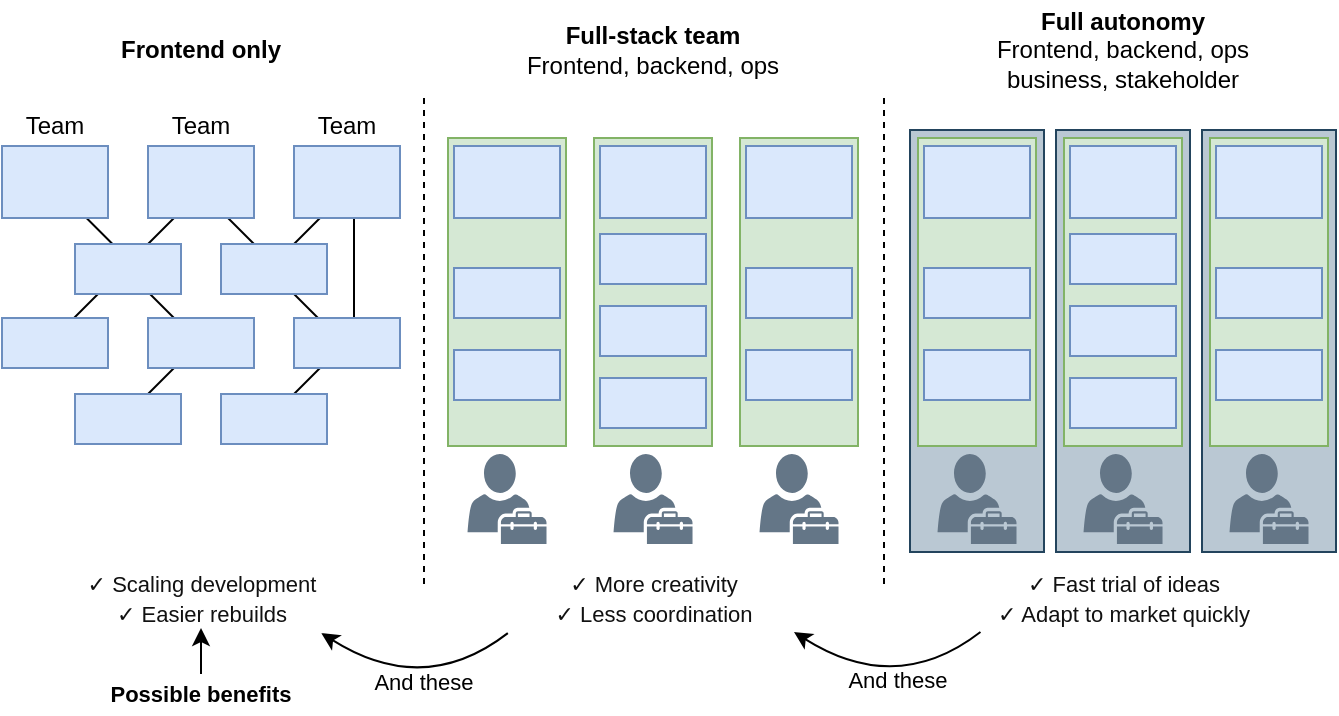 <mxfile version="17.4.5" type="onedrive"><diagram id="vU2Vv2gHrThwLEHr2VR0" name="Page-1"><mxGraphModel grid="0" page="1" gridSize="10" guides="1" tooltips="1" connect="1" arrows="1" fold="1" pageScale="1" pageWidth="675" pageHeight="360" math="0" shadow="0"><root><mxCell id="0"/><mxCell id="1" parent="0"/><mxCell id="NI8gih9lu_rrAWI30HxE-67" value="" style="endArrow=none;html=1;rounded=0;" edge="1" parent="1"><mxGeometry width="50" height="50" relative="1" as="geometry"><mxPoint x="130.0" y="122" as="sourcePoint"/><mxPoint x="117.0" y="109" as="targetPoint"/></mxGeometry></mxCell><mxCell id="NI8gih9lu_rrAWI30HxE-72" value="" style="endArrow=none;html=1;rounded=0;" edge="1" parent="1"><mxGeometry width="50" height="50" relative="1" as="geometry"><mxPoint x="180" y="159" as="sourcePoint"/><mxPoint x="180" y="109" as="targetPoint"/></mxGeometry></mxCell><mxCell id="NI8gih9lu_rrAWI30HxE-65" value="" style="endArrow=none;html=1;rounded=0;" edge="1" parent="1"><mxGeometry width="50" height="50" relative="1" as="geometry"><mxPoint x="150" y="197" as="sourcePoint"/><mxPoint x="163" y="184" as="targetPoint"/></mxGeometry></mxCell><mxCell id="NI8gih9lu_rrAWI30HxE-64" value="" style="endArrow=none;html=1;rounded=0;" edge="1" parent="1"><mxGeometry width="50" height="50" relative="1" as="geometry"><mxPoint x="77" y="197" as="sourcePoint"/><mxPoint x="90" y="184" as="targetPoint"/></mxGeometry></mxCell><mxCell id="NI8gih9lu_rrAWI30HxE-69" value="" style="endArrow=none;html=1;rounded=0;" edge="1" parent="1"><mxGeometry width="50" height="50" relative="1" as="geometry"><mxPoint x="59.25" y="122" as="sourcePoint"/><mxPoint x="46.25" y="109" as="targetPoint"/></mxGeometry></mxCell><mxCell id="NI8gih9lu_rrAWI30HxE-66" value="" style="endArrow=none;html=1;rounded=0;" edge="1" parent="1"><mxGeometry width="50" height="50" relative="1" as="geometry"><mxPoint x="150" y="122" as="sourcePoint"/><mxPoint x="163" y="109" as="targetPoint"/></mxGeometry></mxCell><mxCell id="NI8gih9lu_rrAWI30HxE-71" value="" style="endArrow=none;html=1;rounded=0;" edge="1" parent="1"><mxGeometry width="50" height="50" relative="1" as="geometry"><mxPoint x="163.0" y="160" as="sourcePoint"/><mxPoint x="150.0" y="147.0" as="targetPoint"/></mxGeometry></mxCell><mxCell id="NI8gih9lu_rrAWI30HxE-70" value="" style="endArrow=none;html=1;rounded=0;" edge="1" parent="1"><mxGeometry width="50" height="50" relative="1" as="geometry"><mxPoint x="90.0" y="159" as="sourcePoint"/><mxPoint x="77.0" y="146" as="targetPoint"/></mxGeometry></mxCell><mxCell id="NI8gih9lu_rrAWI30HxE-63" value="" style="endArrow=none;html=1;rounded=0;" edge="1" parent="1"><mxGeometry width="50" height="50" relative="1" as="geometry"><mxPoint x="40" y="159" as="sourcePoint"/><mxPoint x="90" y="109" as="targetPoint"/></mxGeometry></mxCell><mxCell id="NI8gih9lu_rrAWI30HxE-30" value="" style="rounded=0;whiteSpace=wrap;html=1;fillColor=#DAE8FC;strokeColor=#6C8EBF;" vertex="1" parent="1"><mxGeometry x="77" y="73" width="53" height="36" as="geometry"/></mxCell><mxCell id="NI8gih9lu_rrAWI30HxE-22" value="" style="rounded=0;whiteSpace=wrap;html=1;fillColor=#BAC8D3;strokeColor=#23445D;" vertex="1" parent="1"><mxGeometry x="531" y="65" width="67" height="211" as="geometry"/></mxCell><mxCell id="NI8gih9lu_rrAWI30HxE-21" value="" style="rounded=0;whiteSpace=wrap;html=1;fillColor=#BAC8D3;strokeColor=#23445D;" vertex="1" parent="1"><mxGeometry x="604" y="65" width="67" height="211" as="geometry"/></mxCell><mxCell id="NI8gih9lu_rrAWI30HxE-20" value="" style="rounded=0;whiteSpace=wrap;html=1;fillColor=#BAC8D3;strokeColor=#23445D;" vertex="1" parent="1"><mxGeometry x="458" y="65" width="67" height="211" as="geometry"/></mxCell><mxCell id="NI8gih9lu_rrAWI30HxE-13" value="" style="rounded=0;whiteSpace=wrap;html=1;fillColor=#D5E8D4;strokeColor=#82B366;" vertex="1" parent="1"><mxGeometry x="608" y="69" width="59" height="154" as="geometry"/></mxCell><mxCell id="NI8gih9lu_rrAWI30HxE-14" value="" style="rounded=0;whiteSpace=wrap;html=1;fillColor=#D5E8D4;strokeColor=#82B366;" vertex="1" parent="1"><mxGeometry x="535" y="69" width="59" height="154" as="geometry"/></mxCell><mxCell id="NI8gih9lu_rrAWI30HxE-15" value="" style="rounded=0;whiteSpace=wrap;html=1;fillColor=#D5E8D4;strokeColor=#82B366;" vertex="1" parent="1"><mxGeometry x="462" y="69" width="59" height="154" as="geometry"/></mxCell><mxCell id="NI8gih9lu_rrAWI30HxE-16" value="" style="rounded=0;whiteSpace=wrap;html=1;fillColor=#DAE8FC;strokeColor=#23445d;" vertex="1" parent="1"><mxGeometry x="465" y="73" width="53" height="36" as="geometry"/></mxCell><mxCell id="NI8gih9lu_rrAWI30HxE-17" value="" style="rounded=0;whiteSpace=wrap;html=1;fillColor=#DAE8FC;strokeColor=#23445d;" vertex="1" parent="1"><mxGeometry x="538" y="73" width="53" height="36" as="geometry"/></mxCell><mxCell id="NI8gih9lu_rrAWI30HxE-18" value="" style="rounded=0;whiteSpace=wrap;html=1;fillColor=#DAE8FC;strokeColor=#23445d;" vertex="1" parent="1"><mxGeometry x="611" y="73" width="53" height="36" as="geometry"/></mxCell><mxCell id="NI8gih9lu_rrAWI30HxE-23" value="" style="rounded=0;whiteSpace=wrap;html=1;fillColor=#D5E8D4;strokeColor=#82B366;" vertex="1" parent="1"><mxGeometry x="373" y="69" width="59" height="154" as="geometry"/></mxCell><mxCell id="NI8gih9lu_rrAWI30HxE-24" value="" style="rounded=0;whiteSpace=wrap;html=1;fillColor=#D5E8D4;strokeColor=#82B366;" vertex="1" parent="1"><mxGeometry x="300" y="69" width="59" height="154" as="geometry"/></mxCell><mxCell id="NI8gih9lu_rrAWI30HxE-25" value="" style="rounded=0;whiteSpace=wrap;html=1;fillColor=#D5E8D4;strokeColor=#82B366;" vertex="1" parent="1"><mxGeometry x="227" y="69" width="59" height="154" as="geometry"/></mxCell><mxCell id="NI8gih9lu_rrAWI30HxE-26" value="" style="rounded=0;whiteSpace=wrap;html=1;fillColor=#DAE8FC;strokeColor=#6C8EBF;" vertex="1" parent="1"><mxGeometry x="230" y="73" width="53" height="36" as="geometry"/></mxCell><mxCell id="NI8gih9lu_rrAWI30HxE-27" value="" style="rounded=0;whiteSpace=wrap;html=1;fillColor=#DAE8FC;strokeColor=#6C8EBF;" vertex="1" parent="1"><mxGeometry x="303" y="73" width="53" height="36" as="geometry"/></mxCell><mxCell id="NI8gih9lu_rrAWI30HxE-28" value="" style="rounded=0;whiteSpace=wrap;html=1;fillColor=#DAE8FC;strokeColor=#6C8EBF;" vertex="1" parent="1"><mxGeometry x="376" y="73" width="53" height="36" as="geometry"/></mxCell><mxCell id="NI8gih9lu_rrAWI30HxE-29" value="" style="rounded=0;whiteSpace=wrap;html=1;fillColor=#DAE8FC;strokeColor=#6C8EBF;" vertex="1" parent="1"><mxGeometry x="4" y="73" width="53" height="36" as="geometry"/></mxCell><mxCell id="NI8gih9lu_rrAWI30HxE-31" value="" style="rounded=0;whiteSpace=wrap;html=1;fillColor=#DAE8FC;strokeColor=#6C8EBF;" vertex="1" parent="1"><mxGeometry x="150" y="73" width="53" height="36" as="geometry"/></mxCell><mxCell id="NI8gih9lu_rrAWI30HxE-33" value="" style="endArrow=none;dashed=1;html=1;rounded=0;" edge="1" parent="1"><mxGeometry width="50" height="50" relative="1" as="geometry"><mxPoint x="215" y="292" as="sourcePoint"/><mxPoint x="215" y="49" as="targetPoint"/></mxGeometry></mxCell><mxCell id="NI8gih9lu_rrAWI30HxE-34" value="" style="endArrow=none;dashed=1;html=1;rounded=0;" edge="1" parent="1"><mxGeometry width="50" height="50" relative="1" as="geometry"><mxPoint x="445" y="292" as="sourcePoint"/><mxPoint x="445" y="46" as="targetPoint"/></mxGeometry></mxCell><mxCell id="NI8gih9lu_rrAWI30HxE-35" value="Team" style="text;html=1;strokeColor=none;fillColor=none;align=center;verticalAlign=middle;whiteSpace=wrap;rounded=0;" vertex="1" parent="1"><mxGeometry x="8" y="52" width="45" height="21" as="geometry"/></mxCell><mxCell id="NI8gih9lu_rrAWI30HxE-36" value="Team" style="text;html=1;strokeColor=none;fillColor=none;align=center;verticalAlign=middle;whiteSpace=wrap;rounded=0;" vertex="1" parent="1"><mxGeometry x="81" y="52" width="45" height="21" as="geometry"/></mxCell><mxCell id="NI8gih9lu_rrAWI30HxE-37" value="Team" style="text;html=1;strokeColor=none;fillColor=none;align=center;verticalAlign=middle;whiteSpace=wrap;rounded=0;" vertex="1" parent="1"><mxGeometry x="154" y="52" width="45" height="21" as="geometry"/></mxCell><mxCell id="NI8gih9lu_rrAWI30HxE-38" value="" style="rounded=0;whiteSpace=wrap;html=1;fillColor=#DAE8FC;strokeColor=#6C8EBF;" vertex="1" parent="1"><mxGeometry x="4" y="159" width="53" height="25" as="geometry"/></mxCell><mxCell id="NI8gih9lu_rrAWI30HxE-39" value="" style="rounded=0;whiteSpace=wrap;html=1;fillColor=#DAE8FC;strokeColor=#6C8EBF;" vertex="1" parent="1"><mxGeometry x="77" y="159" width="53" height="25" as="geometry"/></mxCell><mxCell id="NI8gih9lu_rrAWI30HxE-40" value="" style="rounded=0;whiteSpace=wrap;html=1;fillColor=#DAE8FC;strokeColor=#6C8EBF;" vertex="1" parent="1"><mxGeometry x="150" y="159" width="53" height="25" as="geometry"/></mxCell><mxCell id="NI8gih9lu_rrAWI30HxE-41" value="" style="rounded=0;whiteSpace=wrap;html=1;fillColor=#DAE8FC;strokeColor=#6C8EBF;" vertex="1" parent="1"><mxGeometry x="230" y="134" width="53" height="25" as="geometry"/></mxCell><mxCell id="NI8gih9lu_rrAWI30HxE-42" value="" style="rounded=0;whiteSpace=wrap;html=1;fillColor=#DAE8FC;strokeColor=#6C8EBF;" vertex="1" parent="1"><mxGeometry x="113.5" y="122" width="53" height="25" as="geometry"/></mxCell><mxCell id="NI8gih9lu_rrAWI30HxE-43" value="" style="rounded=0;whiteSpace=wrap;html=1;fillColor=#DAE8FC;strokeColor=#6C8EBF;" vertex="1" parent="1"><mxGeometry x="40.5" y="197" width="53" height="25" as="geometry"/></mxCell><mxCell id="NI8gih9lu_rrAWI30HxE-44" value="" style="rounded=0;whiteSpace=wrap;html=1;fillColor=#DAE8FC;strokeColor=#6C8EBF;" vertex="1" parent="1"><mxGeometry x="113.5" y="197" width="53" height="25" as="geometry"/></mxCell><mxCell id="NI8gih9lu_rrAWI30HxE-45" value="" style="rounded=0;whiteSpace=wrap;html=1;fillColor=#DAE8FC;strokeColor=#6C8EBF;" vertex="1" parent="1"><mxGeometry x="40.5" y="122" width="53" height="25" as="geometry"/></mxCell><mxCell id="NI8gih9lu_rrAWI30HxE-46" value="" style="rounded=0;whiteSpace=wrap;html=1;fillColor=#DAE8FC;strokeColor=#6C8EBF;" vertex="1" parent="1"><mxGeometry x="230" y="175" width="53" height="25" as="geometry"/></mxCell><mxCell id="NI8gih9lu_rrAWI30HxE-47" value="" style="rounded=0;whiteSpace=wrap;html=1;fillColor=#DAE8FC;strokeColor=#6C8EBF;" vertex="1" parent="1"><mxGeometry x="303" y="117" width="53" height="25" as="geometry"/></mxCell><mxCell id="NI8gih9lu_rrAWI30HxE-48" value="" style="rounded=0;whiteSpace=wrap;html=1;fillColor=#DAE8FC;strokeColor=#6C8EBF;" vertex="1" parent="1"><mxGeometry x="303" y="153" width="53" height="25" as="geometry"/></mxCell><mxCell id="NI8gih9lu_rrAWI30HxE-49" value="" style="rounded=0;whiteSpace=wrap;html=1;fillColor=#DAE8FC;strokeColor=#6C8EBF;" vertex="1" parent="1"><mxGeometry x="303" y="189" width="53" height="25" as="geometry"/></mxCell><mxCell id="NI8gih9lu_rrAWI30HxE-50" value="" style="rounded=0;whiteSpace=wrap;html=1;fillColor=#DAE8FC;strokeColor=#23445d;" vertex="1" parent="1"><mxGeometry x="376" y="134" width="53" height="25" as="geometry"/></mxCell><mxCell id="NI8gih9lu_rrAWI30HxE-51" value="" style="rounded=0;whiteSpace=wrap;html=1;fillColor=#DAE8FC;strokeColor=#23445d;" vertex="1" parent="1"><mxGeometry x="376" y="175" width="53" height="25" as="geometry"/></mxCell><mxCell id="NI8gih9lu_rrAWI30HxE-52" value="" style="rounded=0;whiteSpace=wrap;html=1;fillColor=#DAE8FC;strokeColor=#23445d;" vertex="1" parent="1"><mxGeometry x="465" y="134" width="53" height="25" as="geometry"/></mxCell><mxCell id="NI8gih9lu_rrAWI30HxE-53" value="" style="rounded=0;whiteSpace=wrap;html=1;fillColor=#DAE8FC;strokeColor=#23445d;" vertex="1" parent="1"><mxGeometry x="465" y="175" width="53" height="25" as="geometry"/></mxCell><mxCell id="NI8gih9lu_rrAWI30HxE-54" value="" style="rounded=0;whiteSpace=wrap;html=1;fillColor=#DAE8FC;strokeColor=#23445d;" vertex="1" parent="1"><mxGeometry x="538" y="117" width="53" height="25" as="geometry"/></mxCell><mxCell id="NI8gih9lu_rrAWI30HxE-55" value="" style="rounded=0;whiteSpace=wrap;html=1;fillColor=#DAE8FC;strokeColor=#23445d;" vertex="1" parent="1"><mxGeometry x="538" y="153" width="53" height="25" as="geometry"/></mxCell><mxCell id="NI8gih9lu_rrAWI30HxE-56" value="" style="rounded=0;whiteSpace=wrap;html=1;fillColor=#DAE8FC;strokeColor=#23445d;" vertex="1" parent="1"><mxGeometry x="538" y="189" width="53" height="25" as="geometry"/></mxCell><mxCell id="NI8gih9lu_rrAWI30HxE-57" value="" style="rounded=0;whiteSpace=wrap;html=1;fillColor=#DAE8FC;strokeColor=#23445d;" vertex="1" parent="1"><mxGeometry x="611" y="134" width="53" height="25" as="geometry"/></mxCell><mxCell id="NI8gih9lu_rrAWI30HxE-58" value="" style="rounded=0;whiteSpace=wrap;html=1;fillColor=#DAE8FC;strokeColor=#23445d;" vertex="1" parent="1"><mxGeometry x="611" y="175" width="53" height="25" as="geometry"/></mxCell><mxCell id="NI8gih9lu_rrAWI30HxE-59" value="&lt;b&gt;Frontend only&lt;/b&gt;" style="text;html=1;strokeColor=none;fillColor=none;align=center;verticalAlign=middle;whiteSpace=wrap;rounded=0;" vertex="1" parent="1"><mxGeometry x="46.25" width="114.5" height="50" as="geometry"/></mxCell><mxCell id="NI8gih9lu_rrAWI30HxE-60" value="&lt;b&gt;Full-stack team&lt;/b&gt;&lt;br&gt;Frontend, backend, ops" style="text;html=1;strokeColor=none;fillColor=none;align=center;verticalAlign=middle;whiteSpace=wrap;rounded=0;" vertex="1" parent="1"><mxGeometry x="252.13" width="154.75" height="50" as="geometry"/></mxCell><mxCell id="NI8gih9lu_rrAWI30HxE-61" value="&lt;b&gt;Full autonomy&lt;/b&gt;&lt;br&gt;Frontend, backend, ops&lt;br&gt;business, stakeholder" style="text;html=1;strokeColor=none;fillColor=none;align=center;verticalAlign=middle;whiteSpace=wrap;rounded=0;" vertex="1" parent="1"><mxGeometry x="487.12" width="154.75" height="50" as="geometry"/></mxCell><mxCell id="NI8gih9lu_rrAWI30HxE-73" value="&lt;font color=&quot;#111111&quot; size=&quot;1&quot;&gt;&lt;span style=&quot;background-color: rgb(255 , 255 , 255) ; font-size: 11px&quot;&gt;✓ Scaling development&lt;br&gt;&lt;/span&gt;&lt;/font&gt;&lt;span style=&quot;color: rgb(17 , 17 , 17) ; font-size: 11px ; background-color: rgb(255 , 255 , 255)&quot;&gt;✓ Easier rebuilds&lt;/span&gt;&lt;font color=&quot;#111111&quot; size=&quot;1&quot;&gt;&lt;span style=&quot;background-color: rgb(255 , 255 , 255) ; font-size: 11px&quot;&gt;&lt;br&gt;&lt;/span&gt;&lt;/font&gt;" style="text;html=1;strokeColor=none;fillColor=none;align=center;verticalAlign=middle;whiteSpace=wrap;rounded=0;" vertex="1" parent="1"><mxGeometry x="18.5" y="284" width="170" height="30" as="geometry"/></mxCell><mxCell id="NI8gih9lu_rrAWI30HxE-74" value="&lt;font color=&quot;#111111&quot; size=&quot;1&quot;&gt;&lt;span style=&quot;background-color: rgb(255 , 255 , 255) ; font-size: 11px&quot;&gt;✓ More creativity&lt;br&gt;&lt;/span&gt;&lt;/font&gt;&lt;span style=&quot;color: rgb(17 , 17 , 17) ; font-size: 11px ; background-color: rgb(255 , 255 , 255)&quot;&gt;✓ Less coordination&lt;/span&gt;&lt;font color=&quot;#111111&quot; size=&quot;1&quot;&gt;&lt;span style=&quot;background-color: rgb(255 , 255 , 255) ; font-size: 11px&quot;&gt;&lt;br&gt;&lt;/span&gt;&lt;/font&gt;" style="text;html=1;strokeColor=none;fillColor=none;align=center;verticalAlign=middle;whiteSpace=wrap;rounded=0;" vertex="1" parent="1"><mxGeometry x="244.51" y="284" width="170" height="30" as="geometry"/></mxCell><mxCell id="NI8gih9lu_rrAWI30HxE-75" value="&lt;font color=&quot;#111111&quot; size=&quot;1&quot;&gt;&lt;span style=&quot;background-color: rgb(255 , 255 , 255) ; font-size: 11px&quot;&gt;✓ Fast trial of ideas&lt;br&gt;&lt;/span&gt;&lt;/font&gt;&lt;span style=&quot;color: rgb(17 , 17 , 17) ; font-size: 11px ; background-color: rgb(255 , 255 , 255)&quot;&gt;✓ Adapt to market quickly&lt;/span&gt;&lt;font color=&quot;#111111&quot; size=&quot;1&quot;&gt;&lt;span style=&quot;background-color: rgb(255 , 255 , 255) ; font-size: 11px&quot;&gt;&lt;br&gt;&lt;/span&gt;&lt;/font&gt;" style="text;html=1;strokeColor=none;fillColor=none;align=center;verticalAlign=middle;whiteSpace=wrap;rounded=0;" vertex="1" parent="1"><mxGeometry x="479.5" y="284" width="170" height="30" as="geometry"/></mxCell><mxCell id="NI8gih9lu_rrAWI30HxE-76" value="" style="sketch=0;pointerEvents=1;shadow=0;dashed=0;html=1;strokeColor=none;fillColor=#647687;labelPosition=center;verticalLabelPosition=bottom;verticalAlign=top;outlineConnect=0;align=center;shape=mxgraph.office.users.tenant_admin;fontFamily=Helvetica;fontSize=11;" vertex="1" parent="1"><mxGeometry x="309.77" y="227" width="39.49" height="45" as="geometry"/></mxCell><mxCell id="NI8gih9lu_rrAWI30HxE-77" value="" style="sketch=0;pointerEvents=1;shadow=0;dashed=0;html=1;strokeColor=none;fillColor=#647687;labelPosition=center;verticalLabelPosition=bottom;verticalAlign=top;outlineConnect=0;align=center;shape=mxgraph.office.users.tenant_admin;fontFamily=Helvetica;fontSize=11;" vertex="1" parent="1"><mxGeometry x="382.76" y="227" width="39.49" height="45" as="geometry"/></mxCell><mxCell id="NI8gih9lu_rrAWI30HxE-78" value="" style="sketch=0;pointerEvents=1;shadow=0;dashed=0;html=1;strokeColor=none;fillColor=#647687;labelPosition=center;verticalLabelPosition=bottom;verticalAlign=top;outlineConnect=0;align=center;shape=mxgraph.office.users.tenant_admin;fontFamily=Helvetica;fontSize=11;" vertex="1" parent="1"><mxGeometry x="236.76" y="227" width="39.49" height="45" as="geometry"/></mxCell><mxCell id="NI8gih9lu_rrAWI30HxE-79" value="" style="sketch=0;pointerEvents=1;shadow=0;dashed=0;html=1;strokeColor=none;fillColor=#647687;labelPosition=center;verticalLabelPosition=bottom;verticalAlign=top;outlineConnect=0;align=center;shape=mxgraph.office.users.tenant_admin;fontFamily=Helvetica;fontSize=11;" vertex="1" parent="1"><mxGeometry x="544.77" y="227" width="39.49" height="45" as="geometry"/></mxCell><mxCell id="NI8gih9lu_rrAWI30HxE-80" value="" style="sketch=0;pointerEvents=1;shadow=0;dashed=0;html=1;strokeColor=none;fillColor=#647687;labelPosition=center;verticalLabelPosition=bottom;verticalAlign=top;outlineConnect=0;align=center;shape=mxgraph.office.users.tenant_admin;fontFamily=Helvetica;fontSize=11;" vertex="1" parent="1"><mxGeometry x="617.76" y="227" width="39.49" height="45" as="geometry"/></mxCell><mxCell id="NI8gih9lu_rrAWI30HxE-81" value="" style="sketch=0;pointerEvents=1;shadow=0;dashed=0;html=1;strokeColor=none;fillColor=#647687;labelPosition=center;verticalLabelPosition=bottom;verticalAlign=top;outlineConnect=0;align=center;shape=mxgraph.office.users.tenant_admin;fontFamily=Helvetica;fontSize=11;" vertex="1" parent="1"><mxGeometry x="471.76" y="227" width="39.49" height="45" as="geometry"/></mxCell><mxCell id="NI8gih9lu_rrAWI30HxE-84" style="edgeStyle=orthogonalEdgeStyle;rounded=0;orthogonalLoop=1;jettySize=auto;html=1;fontFamily=Helvetica;fontSize=11;" edge="1" parent="1" source="NI8gih9lu_rrAWI30HxE-82" target="NI8gih9lu_rrAWI30HxE-73"><mxGeometry relative="1" as="geometry"/></mxCell><mxCell id="NI8gih9lu_rrAWI30HxE-82" value="&lt;b&gt;Possible benefits&lt;/b&gt;" style="text;html=1;strokeColor=none;fillColor=none;align=center;verticalAlign=middle;whiteSpace=wrap;rounded=0;fontFamily=Helvetica;fontSize=11;" vertex="1" parent="1"><mxGeometry x="55" y="337" width="97" height="20" as="geometry"/></mxCell><mxCell id="NI8gih9lu_rrAWI30HxE-90" value="" style="rounded=0;whiteSpace=wrap;html=1;fillColor=#DAE8FC;strokeColor=#6C8EBF;" vertex="1" parent="1"><mxGeometry x="611" y="134" width="53" height="25" as="geometry"/></mxCell><mxCell id="NI8gih9lu_rrAWI30HxE-91" value="" style="rounded=0;whiteSpace=wrap;html=1;fillColor=#DAE8FC;strokeColor=#6C8EBF;" vertex="1" parent="1"><mxGeometry x="611" y="73" width="53" height="36" as="geometry"/></mxCell><mxCell id="NI8gih9lu_rrAWI30HxE-92" value="" style="rounded=0;whiteSpace=wrap;html=1;fillColor=#DAE8FC;strokeColor=#6C8EBF;" vertex="1" parent="1"><mxGeometry x="538" y="73" width="53" height="36" as="geometry"/></mxCell><mxCell id="NI8gih9lu_rrAWI30HxE-93" value="" style="rounded=0;whiteSpace=wrap;html=1;fillColor=#DAE8FC;strokeColor=#6C8EBF;" vertex="1" parent="1"><mxGeometry x="538" y="117" width="53" height="25" as="geometry"/></mxCell><mxCell id="NI8gih9lu_rrAWI30HxE-94" value="" style="rounded=0;whiteSpace=wrap;html=1;fillColor=#DAE8FC;strokeColor=#6C8EBF;" vertex="1" parent="1"><mxGeometry x="538" y="153" width="53" height="25" as="geometry"/></mxCell><mxCell id="NI8gih9lu_rrAWI30HxE-95" value="" style="rounded=0;whiteSpace=wrap;html=1;fillColor=#DAE8FC;strokeColor=#6C8EBF;" vertex="1" parent="1"><mxGeometry x="538" y="189" width="53" height="25" as="geometry"/></mxCell><mxCell id="NI8gih9lu_rrAWI30HxE-96" value="" style="rounded=0;whiteSpace=wrap;html=1;fillColor=#DAE8FC;strokeColor=#6C8EBF;" vertex="1" parent="1"><mxGeometry x="611" y="175" width="53" height="25" as="geometry"/></mxCell><mxCell id="NI8gih9lu_rrAWI30HxE-97" value="" style="rounded=0;whiteSpace=wrap;html=1;fillColor=#DAE8FC;strokeColor=#6C8EBF;" vertex="1" parent="1"><mxGeometry x="465" y="134" width="53" height="25" as="geometry"/></mxCell><mxCell id="NI8gih9lu_rrAWI30HxE-98" value="" style="rounded=0;whiteSpace=wrap;html=1;fillColor=#DAE8FC;strokeColor=#6C8EBF;" vertex="1" parent="1"><mxGeometry x="465" y="73" width="53" height="36" as="geometry"/></mxCell><mxCell id="NI8gih9lu_rrAWI30HxE-99" value="" style="rounded=0;whiteSpace=wrap;html=1;fillColor=#DAE8FC;strokeColor=#6C8EBF;" vertex="1" parent="1"><mxGeometry x="465" y="175" width="53" height="25" as="geometry"/></mxCell><mxCell id="NI8gih9lu_rrAWI30HxE-100" value="" style="rounded=0;whiteSpace=wrap;html=1;fillColor=#DAE8FC;strokeColor=#6C8EBF;" vertex="1" parent="1"><mxGeometry x="376" y="175" width="53" height="25" as="geometry"/></mxCell><mxCell id="NI8gih9lu_rrAWI30HxE-101" value="" style="rounded=0;whiteSpace=wrap;html=1;fillColor=#DAE8FC;strokeColor=#6C8EBF;" vertex="1" parent="1"><mxGeometry x="376" y="134" width="53" height="25" as="geometry"/></mxCell><mxCell id="NI8gih9lu_rrAWI30HxE-102" value="" style="curved=1;endArrow=classic;html=1;rounded=0;fontFamily=Helvetica;fontSize=11;exitX=0.073;exitY=1.086;exitDx=0;exitDy=0;exitPerimeter=0;entryX=0.854;entryY=1.086;entryDx=0;entryDy=0;entryPerimeter=0;" edge="1" parent="1" source="NI8gih9lu_rrAWI30HxE-74" target="NI8gih9lu_rrAWI30HxE-73"><mxGeometry width="50" height="50" relative="1" as="geometry"><mxPoint x="363" y="244" as="sourcePoint"/><mxPoint x="413" y="194" as="targetPoint"/><Array as="points"><mxPoint x="215" y="349"/></Array></mxGeometry></mxCell><mxCell id="NI8gih9lu_rrAWI30HxE-103" value="" style="curved=1;endArrow=classic;html=1;rounded=0;fontFamily=Helvetica;fontSize=11;exitX=0.073;exitY=1.086;exitDx=0;exitDy=0;exitPerimeter=0;entryX=0.854;entryY=1.086;entryDx=0;entryDy=0;entryPerimeter=0;" edge="1" parent="1"><mxGeometry width="50" height="50" relative="1" as="geometry"><mxPoint x="493.24" y="316.0" as="sourcePoint"/><mxPoint x="400.0" y="316.0" as="targetPoint"/><Array as="points"><mxPoint x="451.32" y="348.42"/></Array></mxGeometry></mxCell><mxCell id="NI8gih9lu_rrAWI30HxE-104" value="And these" style="text;html=1;strokeColor=none;fillColor=none;align=center;verticalAlign=middle;whiteSpace=wrap;rounded=0;fontFamily=Helvetica;fontSize=11;" vertex="1" parent="1"><mxGeometry x="184.51" y="331" width="60" height="19" as="geometry"/></mxCell><mxCell id="NI8gih9lu_rrAWI30HxE-105" value="And these" style="text;html=1;strokeColor=none;fillColor=none;align=center;verticalAlign=middle;whiteSpace=wrap;rounded=0;fontFamily=Helvetica;fontSize=11;" vertex="1" parent="1"><mxGeometry x="422.25" y="330" width="60" height="19" as="geometry"/></mxCell></root></mxGraphModel></diagram></mxfile>
